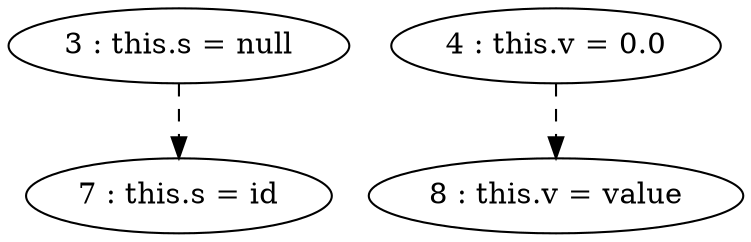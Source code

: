 digraph G {
"3 : this.s = null"
"3 : this.s = null" -> "7 : this.s = id" [style=dashed]
"4 : this.v = 0.0"
"4 : this.v = 0.0" -> "8 : this.v = value" [style=dashed]
"7 : this.s = id"
"8 : this.v = value"
}